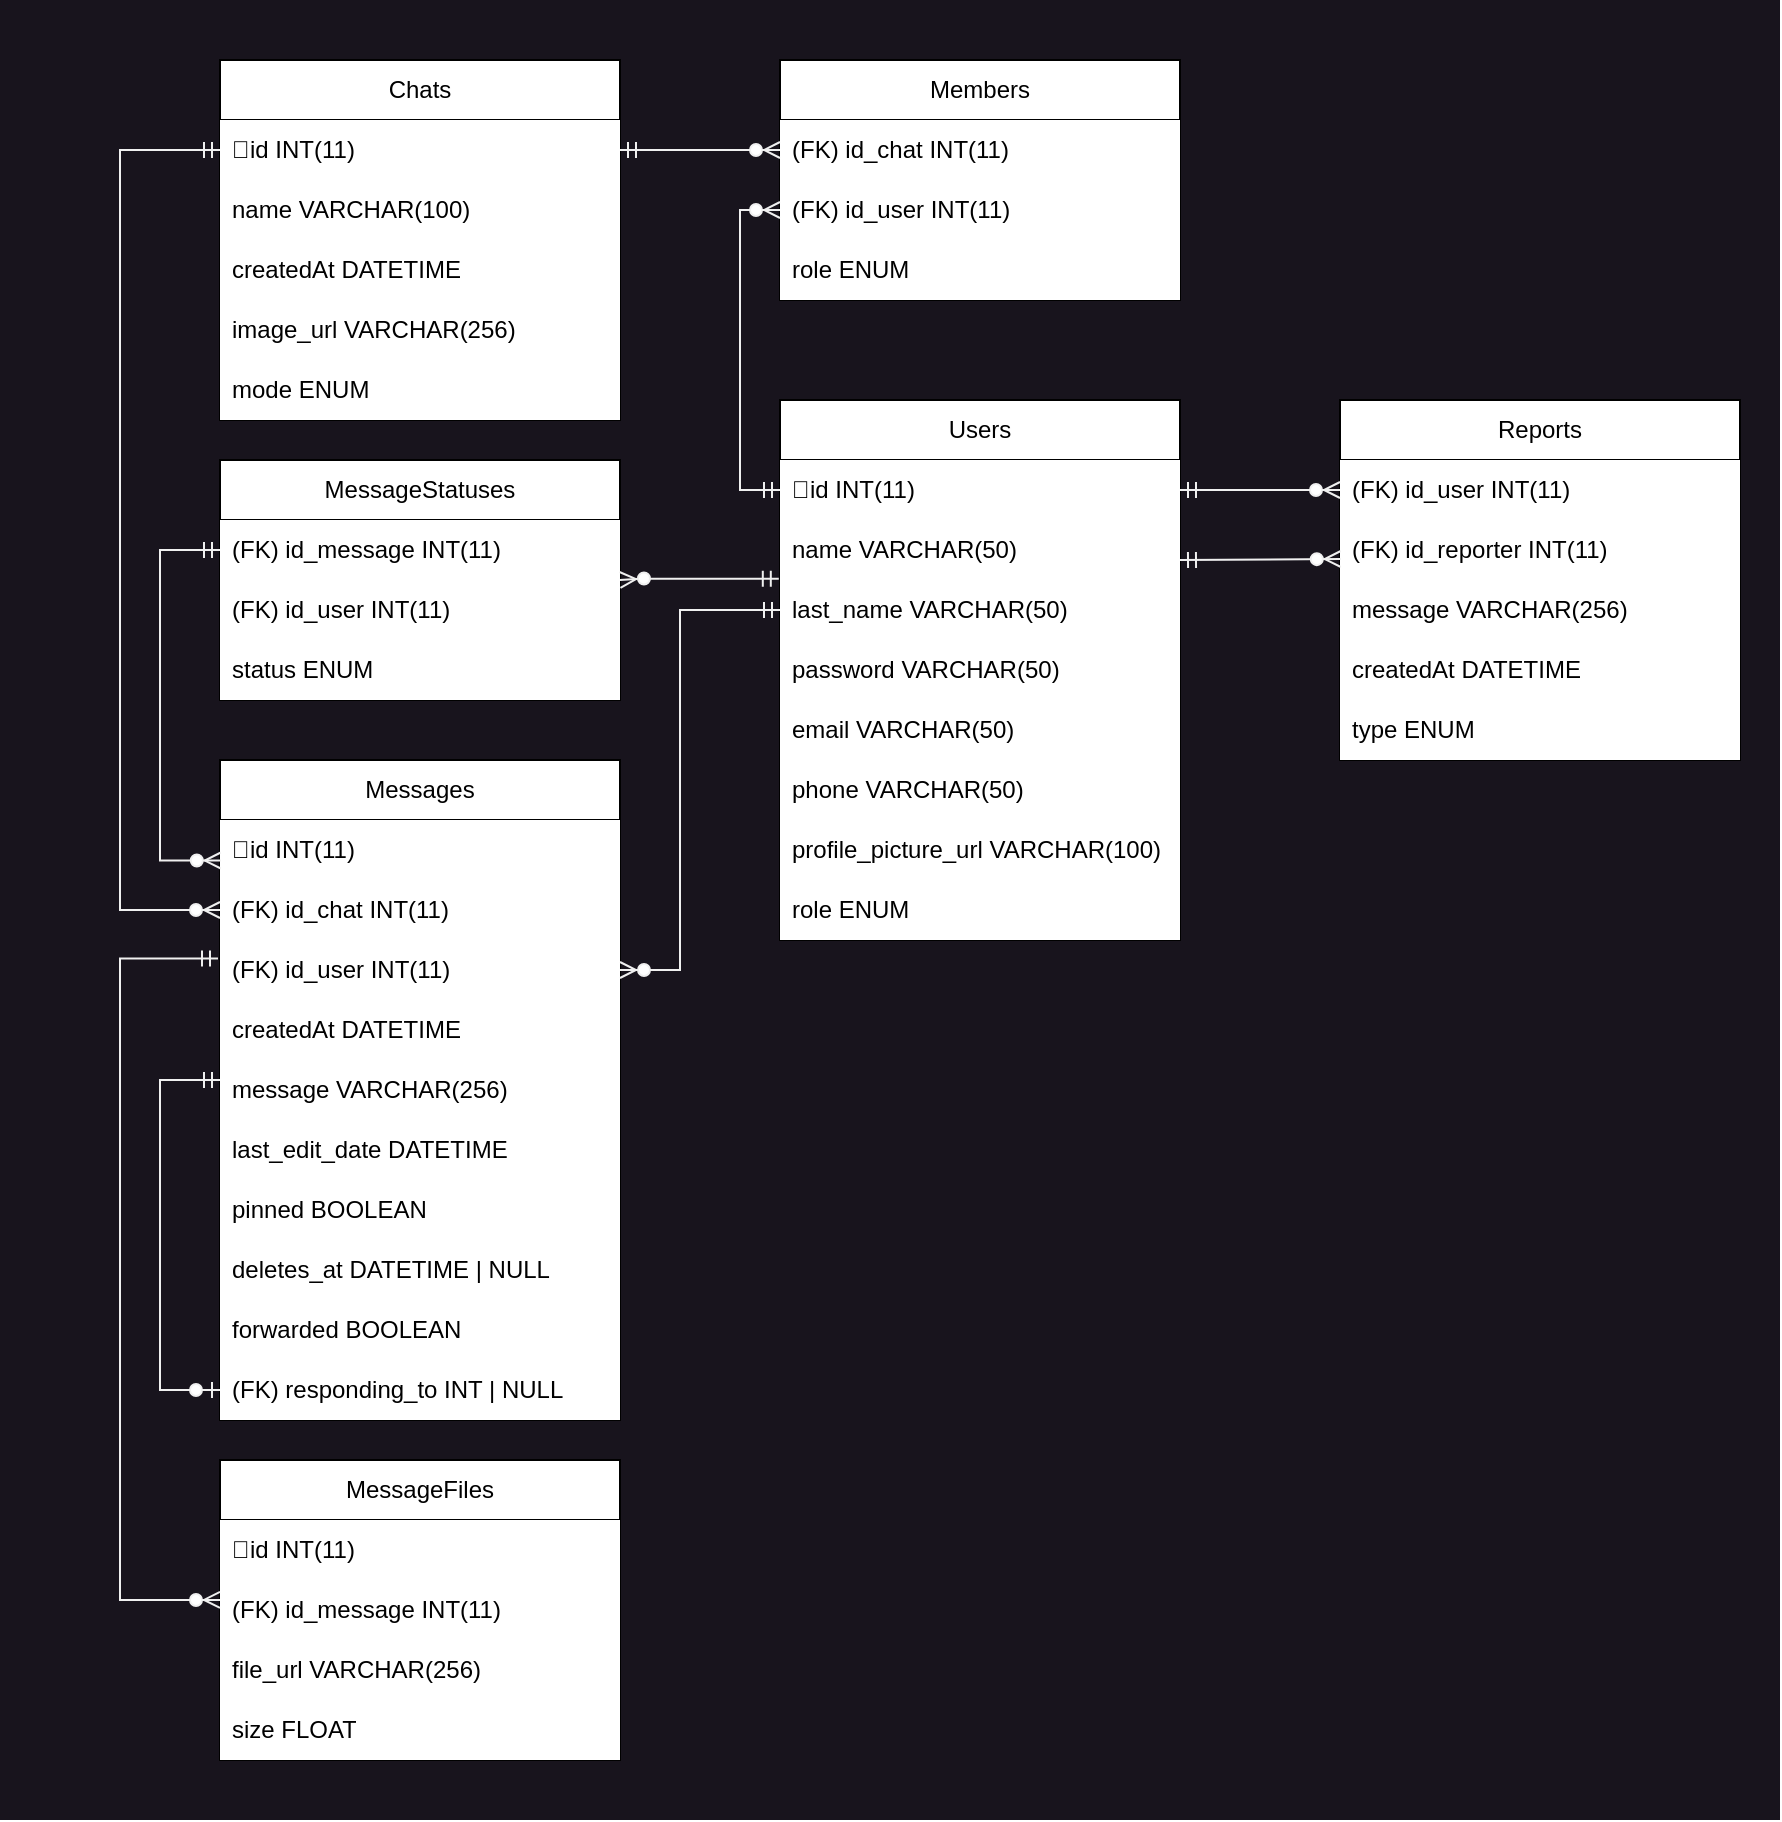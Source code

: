 <mxfile>
    <diagram id="C5RBs43oDa-KdzZeNtuy" name="Page-1">
        <mxGraphModel dx="953" dy="787" grid="1" gridSize="10" guides="1" tooltips="1" connect="1" arrows="1" fold="1" page="1" pageScale="1" pageWidth="1450" pageHeight="1300" math="0" shadow="0">
            <root>
                <mxCell id="WIyWlLk6GJQsqaUBKTNV-0"/>
                <mxCell id="WIyWlLk6GJQsqaUBKTNV-1" parent="WIyWlLk6GJQsqaUBKTNV-0"/>
                <mxCell id="222" value="" style="rounded=0;whiteSpace=wrap;html=1;fillColor=#18141D;strokeColor=none;" parent="WIyWlLk6GJQsqaUBKTNV-1" vertex="1">
                    <mxGeometry x="210" y="200" width="890" height="910" as="geometry"/>
                </mxCell>
                <mxCell id="yJvVuPWxm0KSfSXBdskT-2" value="Users" style="swimlane;fontStyle=0;childLayout=stackLayout;horizontal=1;startSize=30;horizontalStack=0;resizeParent=1;resizeParentMax=0;resizeLast=0;collapsible=1;marginBottom=0;whiteSpace=wrap;html=1;" parent="WIyWlLk6GJQsqaUBKTNV-1" vertex="1">
                    <mxGeometry x="600" y="400" width="200" height="270" as="geometry"/>
                </mxCell>
                <mxCell id="yJvVuPWxm0KSfSXBdskT-3" value="🔑id INT(11)" style="text;strokeColor=none;fillColor=default;align=left;verticalAlign=middle;spacingLeft=4;spacingRight=4;overflow=hidden;points=[[0,0.5],[1,0.5]];portConstraint=eastwest;rotatable=0;whiteSpace=wrap;html=1;" parent="yJvVuPWxm0KSfSXBdskT-2" vertex="1">
                    <mxGeometry y="30" width="200" height="30" as="geometry"/>
                </mxCell>
                <mxCell id="159" value="name VARCHAR(50)" style="text;strokeColor=none;fillColor=default;align=left;verticalAlign=middle;spacingLeft=4;spacingRight=4;overflow=hidden;points=[[0,0.5],[1,0.5]];portConstraint=eastwest;rotatable=0;whiteSpace=wrap;html=1;" parent="yJvVuPWxm0KSfSXBdskT-2" vertex="1">
                    <mxGeometry y="60" width="200" height="30" as="geometry"/>
                </mxCell>
                <mxCell id="yJvVuPWxm0KSfSXBdskT-6" value="last_name VARCHAR(50)" style="text;strokeColor=none;fillColor=default;align=left;verticalAlign=middle;spacingLeft=4;spacingRight=4;overflow=hidden;points=[[0,0.5],[1,0.5]];portConstraint=eastwest;rotatable=0;whiteSpace=wrap;html=1;" parent="yJvVuPWxm0KSfSXBdskT-2" vertex="1">
                    <mxGeometry y="90" width="200" height="30" as="geometry"/>
                </mxCell>
                <mxCell id="yJvVuPWxm0KSfSXBdskT-7" value="password VARCHAR(50)" style="text;strokeColor=none;fillColor=default;align=left;verticalAlign=middle;spacingLeft=4;spacingRight=4;overflow=hidden;points=[[0,0.5],[1,0.5]];portConstraint=eastwest;rotatable=0;whiteSpace=wrap;html=1;" parent="yJvVuPWxm0KSfSXBdskT-2" vertex="1">
                    <mxGeometry y="120" width="200" height="30" as="geometry"/>
                </mxCell>
                <mxCell id="yJvVuPWxm0KSfSXBdskT-5" value="email VARCHAR(50)" style="text;strokeColor=none;fillColor=default;align=left;verticalAlign=middle;spacingLeft=4;spacingRight=4;overflow=hidden;points=[[0,0.5],[1,0.5]];portConstraint=eastwest;rotatable=0;whiteSpace=wrap;html=1;" parent="yJvVuPWxm0KSfSXBdskT-2" vertex="1">
                    <mxGeometry y="150" width="200" height="30" as="geometry"/>
                </mxCell>
                <mxCell id="0" value="phone VARCHAR(50)" style="text;strokeColor=none;fillColor=default;align=left;verticalAlign=middle;spacingLeft=4;spacingRight=4;overflow=hidden;points=[[0,0.5],[1,0.5]];portConstraint=eastwest;rotatable=0;whiteSpace=wrap;html=1;" parent="yJvVuPWxm0KSfSXBdskT-2" vertex="1">
                    <mxGeometry y="180" width="200" height="30" as="geometry"/>
                </mxCell>
                <mxCell id="3" value="profile_picture_url VARCHAR(100)" style="text;strokeColor=none;fillColor=default;align=left;verticalAlign=middle;spacingLeft=4;spacingRight=4;overflow=hidden;points=[[0,0.5],[1,0.5]];portConstraint=eastwest;rotatable=0;whiteSpace=wrap;html=1;" parent="yJvVuPWxm0KSfSXBdskT-2" vertex="1">
                    <mxGeometry y="210" width="200" height="30" as="geometry"/>
                </mxCell>
                <mxCell id="216" value="role ENUM" style="text;strokeColor=none;fillColor=default;align=left;verticalAlign=middle;spacingLeft=4;spacingRight=4;overflow=hidden;points=[[0,0.5],[1,0.5]];portConstraint=eastwest;rotatable=0;whiteSpace=wrap;html=1;" parent="yJvVuPWxm0KSfSXBdskT-2" vertex="1">
                    <mxGeometry y="240" width="200" height="30" as="geometry"/>
                </mxCell>
                <mxCell id="yJvVuPWxm0KSfSXBdskT-35" value="Chats" style="swimlane;fontStyle=0;childLayout=stackLayout;horizontal=1;startSize=30;horizontalStack=0;resizeParent=1;resizeParentMax=0;resizeLast=0;collapsible=1;marginBottom=0;whiteSpace=wrap;html=1;" parent="WIyWlLk6GJQsqaUBKTNV-1" vertex="1">
                    <mxGeometry x="320" y="230" width="200" height="180" as="geometry"/>
                </mxCell>
                <mxCell id="yJvVuPWxm0KSfSXBdskT-36" value="🔑id INT(11)" style="text;align=left;verticalAlign=middle;spacingLeft=4;spacingRight=4;overflow=hidden;points=[[0,0.5],[1,0.5]];portConstraint=eastwest;rotatable=0;whiteSpace=wrap;html=1;fillColor=default;" parent="yJvVuPWxm0KSfSXBdskT-35" vertex="1">
                    <mxGeometry y="30" width="200" height="30" as="geometry"/>
                </mxCell>
                <mxCell id="yJvVuPWxm0KSfSXBdskT-37" value="name VARCHAR(100)" style="text;strokeColor=none;fillColor=default;align=left;verticalAlign=middle;spacingLeft=4;spacingRight=4;overflow=hidden;points=[[0,0.5],[1,0.5]];portConstraint=eastwest;rotatable=0;whiteSpace=wrap;html=1;" parent="yJvVuPWxm0KSfSXBdskT-35" vertex="1">
                    <mxGeometry y="60" width="200" height="30" as="geometry"/>
                </mxCell>
                <mxCell id="yJvVuPWxm0KSfSXBdskT-39" value="createdAt&amp;nbsp;DATETIME" style="text;strokeColor=none;fillColor=default;align=left;verticalAlign=middle;spacingLeft=4;spacingRight=4;overflow=hidden;points=[[0,0.5],[1,0.5]];portConstraint=eastwest;rotatable=0;whiteSpace=wrap;html=1;" parent="yJvVuPWxm0KSfSXBdskT-35" vertex="1">
                    <mxGeometry y="90" width="200" height="30" as="geometry"/>
                </mxCell>
                <mxCell id="yJvVuPWxm0KSfSXBdskT-41" value="image_url VARCHAR(256)" style="text;strokeColor=none;fillColor=default;align=left;verticalAlign=middle;spacingLeft=4;spacingRight=4;overflow=hidden;points=[[0,0.5],[1,0.5]];portConstraint=eastwest;rotatable=0;whiteSpace=wrap;html=1;" parent="yJvVuPWxm0KSfSXBdskT-35" vertex="1">
                    <mxGeometry y="120" width="200" height="30" as="geometry"/>
                </mxCell>
                <mxCell id="221" value="mode ENUM" style="text;strokeColor=none;fillColor=default;align=left;verticalAlign=middle;spacingLeft=4;spacingRight=4;overflow=hidden;points=[[0,0.5],[1,0.5]];portConstraint=eastwest;rotatable=0;whiteSpace=wrap;html=1;" parent="yJvVuPWxm0KSfSXBdskT-35" vertex="1">
                    <mxGeometry y="150" width="200" height="30" as="geometry"/>
                </mxCell>
                <mxCell id="5" value="Members" style="swimlane;fontStyle=0;childLayout=stackLayout;horizontal=1;startSize=30;horizontalStack=0;resizeParent=1;resizeParentMax=0;resizeLast=0;collapsible=1;marginBottom=0;whiteSpace=wrap;html=1;" parent="WIyWlLk6GJQsqaUBKTNV-1" vertex="1">
                    <mxGeometry x="600" y="230" width="200" height="120" as="geometry"/>
                </mxCell>
                <mxCell id="6" value="(FK)&amp;nbsp;id_chat INT(11)" style="text;strokeColor=none;fillColor=default;align=left;verticalAlign=middle;spacingLeft=4;spacingRight=4;overflow=hidden;points=[[0,0.5],[1,0.5]];portConstraint=eastwest;rotatable=0;whiteSpace=wrap;html=1;" parent="5" vertex="1">
                    <mxGeometry y="30" width="200" height="30" as="geometry"/>
                </mxCell>
                <mxCell id="7" value="(FK)&amp;nbsp;id_user INT(11)" style="text;strokeColor=none;fillColor=default;align=left;verticalAlign=middle;spacingLeft=4;spacingRight=4;overflow=hidden;points=[[0,0.5],[1,0.5]];portConstraint=eastwest;rotatable=0;whiteSpace=wrap;html=1;" parent="5" vertex="1">
                    <mxGeometry y="60" width="200" height="30" as="geometry"/>
                </mxCell>
                <mxCell id="8" value="role ENUM" style="text;strokeColor=none;fillColor=default;align=left;verticalAlign=middle;spacingLeft=4;spacingRight=4;overflow=hidden;points=[[0,0.5],[1,0.5]];portConstraint=eastwest;rotatable=0;whiteSpace=wrap;html=1;" parent="5" vertex="1">
                    <mxGeometry y="90" width="200" height="30" as="geometry"/>
                </mxCell>
                <mxCell id="79" value="Reports" style="swimlane;fontStyle=0;childLayout=stackLayout;horizontal=1;startSize=30;horizontalStack=0;resizeParent=1;resizeParentMax=0;resizeLast=0;collapsible=1;marginBottom=0;whiteSpace=wrap;html=1;" parent="WIyWlLk6GJQsqaUBKTNV-1" vertex="1">
                    <mxGeometry x="880" y="400" width="200" height="180" as="geometry"/>
                </mxCell>
                <mxCell id="80" value="(FK)&amp;nbsp;id_user INT(11)" style="text;strokeColor=none;fillColor=default;align=left;verticalAlign=middle;spacingLeft=4;spacingRight=4;overflow=hidden;points=[[0,0.5],[1,0.5]];portConstraint=eastwest;rotatable=0;whiteSpace=wrap;html=1;" parent="79" vertex="1">
                    <mxGeometry y="30" width="200" height="30" as="geometry"/>
                </mxCell>
                <mxCell id="81" value="(FK)&amp;nbsp;id_reporter INT(11)" style="text;strokeColor=none;fillColor=default;align=left;verticalAlign=middle;spacingLeft=4;spacingRight=4;overflow=hidden;points=[[0,0.5],[1,0.5]];portConstraint=eastwest;rotatable=0;whiteSpace=wrap;html=1;" parent="79" vertex="1">
                    <mxGeometry y="60" width="200" height="30" as="geometry"/>
                </mxCell>
                <mxCell id="82" value="message VARCHAR(256)" style="text;strokeColor=none;fillColor=default;align=left;verticalAlign=middle;spacingLeft=4;spacingRight=4;overflow=hidden;points=[[0,0.5],[1,0.5]];portConstraint=eastwest;rotatable=0;whiteSpace=wrap;html=1;" parent="79" vertex="1">
                    <mxGeometry y="90" width="200" height="30" as="geometry"/>
                </mxCell>
                <mxCell id="169" value="createdAt DATETIME" style="text;strokeColor=none;fillColor=default;align=left;verticalAlign=middle;spacingLeft=4;spacingRight=4;overflow=hidden;points=[[0,0.5],[1,0.5]];portConstraint=eastwest;rotatable=0;whiteSpace=wrap;html=1;" parent="79" vertex="1">
                    <mxGeometry y="120" width="200" height="30" as="geometry"/>
                </mxCell>
                <mxCell id="83" value="type ENUM" style="text;strokeColor=none;fillColor=default;align=left;verticalAlign=middle;spacingLeft=4;spacingRight=4;overflow=hidden;points=[[0,0.5],[1,0.5]];portConstraint=eastwest;rotatable=0;whiteSpace=wrap;html=1;" parent="79" vertex="1">
                    <mxGeometry y="150" width="200" height="30" as="geometry"/>
                </mxCell>
                <mxCell id="164" value="Messages" style="swimlane;fontStyle=0;childLayout=stackLayout;horizontal=1;startSize=30;horizontalStack=0;resizeParent=1;resizeParentMax=0;resizeLast=0;collapsible=1;marginBottom=0;whiteSpace=wrap;html=1;" parent="WIyWlLk6GJQsqaUBKTNV-1" vertex="1">
                    <mxGeometry x="320" y="580" width="200" height="330" as="geometry"/>
                </mxCell>
                <mxCell id="177" value="🔑id INT(11)" style="text;strokeColor=none;fillColor=default;align=left;verticalAlign=middle;spacingLeft=4;spacingRight=4;overflow=hidden;points=[[0,0.5],[1,0.5]];portConstraint=eastwest;rotatable=0;whiteSpace=wrap;html=1;" parent="164" vertex="1">
                    <mxGeometry y="30" width="200" height="30" as="geometry"/>
                </mxCell>
                <mxCell id="165" value="(FK) id_chat INT(11)" style="text;strokeColor=none;fillColor=default;align=left;verticalAlign=middle;spacingLeft=4;spacingRight=4;overflow=hidden;points=[[0,0.5],[1,0.5]];portConstraint=eastwest;rotatable=0;whiteSpace=wrap;html=1;" parent="164" vertex="1">
                    <mxGeometry y="60" width="200" height="30" as="geometry"/>
                </mxCell>
                <mxCell id="166" value="(FK) id_user INT(11)" style="text;strokeColor=none;fillColor=default;align=left;verticalAlign=middle;spacingLeft=4;spacingRight=4;overflow=hidden;points=[[0,0.5],[1,0.5]];portConstraint=eastwest;rotatable=0;whiteSpace=wrap;html=1;" parent="164" vertex="1">
                    <mxGeometry y="90" width="200" height="30" as="geometry"/>
                </mxCell>
                <mxCell id="167" value="createdAt&amp;nbsp;DATETIME" style="text;strokeColor=none;fillColor=default;align=left;verticalAlign=middle;spacingLeft=4;spacingRight=4;overflow=hidden;points=[[0,0.5],[1,0.5]];portConstraint=eastwest;rotatable=0;whiteSpace=wrap;html=1;" parent="164" vertex="1">
                    <mxGeometry y="120" width="200" height="30" as="geometry"/>
                </mxCell>
                <mxCell id="168" value="message VARCHAR(256)" style="text;strokeColor=none;fillColor=default;align=left;verticalAlign=middle;spacingLeft=4;spacingRight=4;overflow=hidden;points=[[0,0.5],[1,0.5]];portConstraint=eastwest;rotatable=0;whiteSpace=wrap;html=1;" parent="164" vertex="1">
                    <mxGeometry y="150" width="200" height="30" as="geometry"/>
                </mxCell>
                <mxCell id="170" value="last_edit_date DATETIME" style="text;strokeColor=none;fillColor=default;align=left;verticalAlign=middle;spacingLeft=4;spacingRight=4;overflow=hidden;points=[[0,0.5],[1,0.5]];portConstraint=eastwest;rotatable=0;whiteSpace=wrap;html=1;" parent="164" vertex="1">
                    <mxGeometry y="180" width="200" height="30" as="geometry"/>
                </mxCell>
                <mxCell id="217" value="pinned BOOLEAN" style="text;strokeColor=none;fillColor=default;align=left;verticalAlign=middle;spacingLeft=4;spacingRight=4;overflow=hidden;points=[[0,0.5],[1,0.5]];portConstraint=eastwest;rotatable=0;whiteSpace=wrap;html=1;" parent="164" vertex="1">
                    <mxGeometry y="210" width="200" height="30" as="geometry"/>
                </mxCell>
                <mxCell id="218" value="deletes_at DATETIME | NULL" style="text;strokeColor=none;fillColor=default;align=left;verticalAlign=middle;spacingLeft=4;spacingRight=4;overflow=hidden;points=[[0,0.5],[1,0.5]];portConstraint=eastwest;rotatable=0;whiteSpace=wrap;html=1;" parent="164" vertex="1">
                    <mxGeometry y="240" width="200" height="30" as="geometry"/>
                </mxCell>
                <mxCell id="219" value="forwarded BOOLEAN" style="text;strokeColor=none;fillColor=default;align=left;verticalAlign=middle;spacingLeft=4;spacingRight=4;overflow=hidden;points=[[0,0.5],[1,0.5]];portConstraint=eastwest;rotatable=0;whiteSpace=wrap;html=1;" parent="164" vertex="1">
                    <mxGeometry y="270" width="200" height="30" as="geometry"/>
                </mxCell>
                <mxCell id="196" value="(FK) responding_to INT | NULL" style="text;strokeColor=none;fillColor=default;align=left;verticalAlign=middle;spacingLeft=4;spacingRight=4;overflow=hidden;points=[[0,0.5],[1,0.5]];portConstraint=eastwest;rotatable=0;whiteSpace=wrap;html=1;" parent="164" vertex="1">
                    <mxGeometry y="300" width="200" height="30" as="geometry"/>
                </mxCell>
                <mxCell id="199" value="" style="edgeStyle=orthogonalEdgeStyle;fontSize=12;html=1;endArrow=ERzeroToOne;startArrow=ERmandOne;entryX=0;entryY=0.5;entryDx=0;entryDy=0;rounded=0;strokeColor=#F0F0F0;" parent="164" target="196" edge="1">
                    <mxGeometry width="100" height="100" relative="1" as="geometry">
                        <mxPoint y="160" as="sourcePoint"/>
                        <mxPoint x="-50" y="250" as="targetPoint"/>
                        <Array as="points">
                            <mxPoint x="-30" y="160"/>
                            <mxPoint x="-30" y="315"/>
                        </Array>
                    </mxGeometry>
                </mxCell>
                <mxCell id="171" value="MessageStatuses" style="swimlane;fontStyle=0;childLayout=stackLayout;horizontal=1;startSize=30;horizontalStack=0;resizeParent=1;resizeParentMax=0;resizeLast=0;collapsible=1;marginBottom=0;whiteSpace=wrap;html=1;" parent="WIyWlLk6GJQsqaUBKTNV-1" vertex="1">
                    <mxGeometry x="320" y="430" width="200" height="120" as="geometry"/>
                </mxCell>
                <mxCell id="172" value="(FK) id_message INT(11)" style="text;strokeColor=none;fillColor=default;align=left;verticalAlign=middle;spacingLeft=4;spacingRight=4;overflow=hidden;points=[[0,0.5],[1,0.5]];portConstraint=eastwest;rotatable=0;whiteSpace=wrap;html=1;" parent="171" vertex="1">
                    <mxGeometry y="30" width="200" height="30" as="geometry"/>
                </mxCell>
                <mxCell id="173" value="(FK) id_user INT(11)" style="text;strokeColor=none;fillColor=default;align=left;verticalAlign=middle;spacingLeft=4;spacingRight=4;overflow=hidden;points=[[0,0.5],[1,0.5]];portConstraint=eastwest;rotatable=0;whiteSpace=wrap;html=1;" parent="171" vertex="1">
                    <mxGeometry y="60" width="200" height="30" as="geometry"/>
                </mxCell>
                <mxCell id="174" value="status ENUM" style="text;strokeColor=none;fillColor=default;align=left;verticalAlign=middle;spacingLeft=4;spacingRight=4;overflow=hidden;points=[[0,0.5],[1,0.5]];portConstraint=eastwest;rotatable=0;whiteSpace=wrap;html=1;" parent="171" vertex="1">
                    <mxGeometry y="90" width="200" height="30" as="geometry"/>
                </mxCell>
                <mxCell id="178" value="" style="fontSize=12;html=1;endArrow=ERzeroToMany;startArrow=ERmandOne;rounded=0;strokeColor=#F0F0F0;edgeStyle=orthogonalEdgeStyle;elbow=vertical;entryX=0;entryY=0.5;entryDx=0;entryDy=0;exitX=0;exitY=0.5;exitDx=0;exitDy=0;" parent="WIyWlLk6GJQsqaUBKTNV-1" source="yJvVuPWxm0KSfSXBdskT-3" target="7" edge="1">
                    <mxGeometry width="100" height="100" relative="1" as="geometry">
                        <mxPoint x="590" y="450" as="sourcePoint"/>
                        <mxPoint x="920" y="110" as="targetPoint"/>
                        <Array as="points">
                            <mxPoint x="580" y="445"/>
                            <mxPoint x="580" y="305"/>
                        </Array>
                    </mxGeometry>
                </mxCell>
                <mxCell id="179" value="" style="fontSize=12;html=1;endArrow=ERzeroToMany;startArrow=ERmandOne;rounded=0;strokeColor=#F0F0F0;edgeStyle=orthogonalEdgeStyle;elbow=vertical;entryX=0;entryY=0.5;entryDx=0;entryDy=0;exitX=1;exitY=0.5;exitDx=0;exitDy=0;" parent="WIyWlLk6GJQsqaUBKTNV-1" source="yJvVuPWxm0KSfSXBdskT-36" target="6" edge="1">
                    <mxGeometry width="100" height="100" relative="1" as="geometry">
                        <mxPoint x="550" y="280" as="sourcePoint"/>
                        <mxPoint x="570" y="260" as="targetPoint"/>
                        <Array as="points"/>
                    </mxGeometry>
                </mxCell>
                <mxCell id="183" value="" style="fontSize=12;html=1;endArrow=ERzeroToMany;startArrow=ERmandOne;rounded=0;strokeColor=#F0F0F0;edgeStyle=orthogonalEdgeStyle;elbow=vertical;entryX=1;entryY=0.5;entryDx=0;entryDy=0;exitX=0;exitY=0.5;exitDx=0;exitDy=0;" parent="WIyWlLk6GJQsqaUBKTNV-1" source="yJvVuPWxm0KSfSXBdskT-6" target="166" edge="1">
                    <mxGeometry width="100" height="100" relative="1" as="geometry">
                        <mxPoint x="590" y="505" as="sourcePoint"/>
                        <mxPoint x="520" y="650" as="targetPoint"/>
                        <Array as="points">
                            <mxPoint x="550" y="505"/>
                            <mxPoint x="550" y="685"/>
                        </Array>
                    </mxGeometry>
                </mxCell>
                <mxCell id="184" value="" style="fontSize=12;html=1;endArrow=ERzeroToMany;startArrow=ERmandOne;rounded=0;strokeColor=#F0F0F0;edgeStyle=orthogonalEdgeStyle;elbow=vertical;exitX=0;exitY=0.5;exitDx=0;exitDy=0;entryX=0.002;entryY=0.675;entryDx=0;entryDy=0;entryPerimeter=0;" parent="WIyWlLk6GJQsqaUBKTNV-1" source="172" target="177" edge="1">
                    <mxGeometry width="100" height="100" relative="1" as="geometry">
                        <mxPoint x="610" y="515" as="sourcePoint"/>
                        <mxPoint x="310" y="650" as="targetPoint"/>
                        <Array as="points">
                            <mxPoint x="290" y="475"/>
                            <mxPoint x="290" y="630"/>
                        </Array>
                    </mxGeometry>
                </mxCell>
                <mxCell id="185" value="" style="fontSize=12;html=1;endArrow=ERzeroToMany;startArrow=ERmandOne;rounded=0;strokeColor=#F0F0F0;edgeStyle=orthogonalEdgeStyle;elbow=vertical;exitX=0;exitY=0.5;exitDx=0;exitDy=0;entryX=0;entryY=0.5;entryDx=0;entryDy=0;" parent="WIyWlLk6GJQsqaUBKTNV-1" source="yJvVuPWxm0KSfSXBdskT-36" target="165" edge="1">
                    <mxGeometry width="100" height="100" relative="1" as="geometry">
                        <mxPoint x="320" y="475" as="sourcePoint"/>
                        <mxPoint x="300" y="675" as="targetPoint"/>
                        <Array as="points">
                            <mxPoint x="270" y="275"/>
                            <mxPoint x="270" y="655"/>
                        </Array>
                    </mxGeometry>
                </mxCell>
                <mxCell id="186" value="" style="fontSize=12;html=1;endArrow=ERzeroToMany;startArrow=ERmandOne;rounded=0;strokeColor=#F0F0F0;edgeStyle=orthogonalEdgeStyle;elbow=vertical;entryX=1;entryY=0;entryDx=0;entryDy=0;entryPerimeter=0;exitX=-0.003;exitY=-0.02;exitDx=0;exitDy=0;exitPerimeter=0;" parent="WIyWlLk6GJQsqaUBKTNV-1" source="yJvVuPWxm0KSfSXBdskT-6" target="173" edge="1">
                    <mxGeometry width="100" height="100" relative="1" as="geometry">
                        <mxPoint x="590" y="490" as="sourcePoint"/>
                        <mxPoint x="600" y="765" as="targetPoint"/>
                        <Array as="points">
                            <mxPoint x="530" y="489"/>
                        </Array>
                    </mxGeometry>
                </mxCell>
                <mxCell id="187" value="" style="fontSize=12;html=1;endArrow=ERzeroToMany;startArrow=ERmandOne;rounded=0;strokeColor=#F0F0F0;edgeStyle=orthogonalEdgeStyle;elbow=vertical;entryX=0;entryY=0.5;entryDx=0;entryDy=0;exitX=1;exitY=0.5;exitDx=0;exitDy=0;" parent="WIyWlLk6GJQsqaUBKTNV-1" source="yJvVuPWxm0KSfSXBdskT-3" target="80" edge="1">
                    <mxGeometry width="100" height="100" relative="1" as="geometry">
                        <mxPoint x="820" y="445" as="sourcePoint"/>
                        <mxPoint x="890" y="400" as="targetPoint"/>
                        <Array as="points"/>
                    </mxGeometry>
                </mxCell>
                <mxCell id="188" value="" style="fontSize=12;html=1;endArrow=ERzeroToMany;startArrow=ERmandOne;rounded=0;strokeColor=#F0F0F0;edgeStyle=orthogonalEdgeStyle;elbow=vertical;entryX=0.002;entryY=0.649;entryDx=0;entryDy=0;exitX=1;exitY=0.667;exitDx=0;exitDy=0;exitPerimeter=0;entryPerimeter=0;" parent="WIyWlLk6GJQsqaUBKTNV-1" source="159" target="81" edge="1">
                    <mxGeometry width="100" height="100" relative="1" as="geometry">
                        <mxPoint x="799.8" y="519.01" as="sourcePoint"/>
                        <mxPoint x="800" y="520" as="targetPoint"/>
                        <Array as="points">
                            <mxPoint x="880" y="480"/>
                        </Array>
                    </mxGeometry>
                </mxCell>
                <mxCell id="201" value="MessageFiles" style="swimlane;fontStyle=0;childLayout=stackLayout;horizontal=1;startSize=30;horizontalStack=0;resizeParent=1;resizeParentMax=0;resizeLast=0;collapsible=1;marginBottom=0;whiteSpace=wrap;html=1;" parent="WIyWlLk6GJQsqaUBKTNV-1" vertex="1">
                    <mxGeometry x="320" y="930" width="200" height="150" as="geometry"/>
                </mxCell>
                <mxCell id="202" value="🔑id INT(11)" style="text;strokeColor=none;fillColor=default;align=left;verticalAlign=middle;spacingLeft=4;spacingRight=4;overflow=hidden;points=[[0,0.5],[1,0.5]];portConstraint=eastwest;rotatable=0;whiteSpace=wrap;html=1;" parent="201" vertex="1">
                    <mxGeometry y="30" width="200" height="30" as="geometry"/>
                </mxCell>
                <mxCell id="213" value="(FK) id_message INT(11)" style="text;strokeColor=none;fillColor=default;align=left;verticalAlign=middle;spacingLeft=4;spacingRight=4;overflow=hidden;points=[[0,0.5],[1,0.5]];portConstraint=eastwest;rotatable=0;whiteSpace=wrap;html=1;" parent="201" vertex="1">
                    <mxGeometry y="60" width="200" height="30" as="geometry"/>
                </mxCell>
                <mxCell id="205" value="file_url VARCHAR(256)" style="text;strokeColor=none;fillColor=default;align=left;verticalAlign=middle;spacingLeft=4;spacingRight=4;overflow=hidden;points=[[0,0.5],[1,0.5]];portConstraint=eastwest;rotatable=0;whiteSpace=wrap;html=1;" parent="201" vertex="1">
                    <mxGeometry y="90" width="200" height="30" as="geometry"/>
                </mxCell>
                <mxCell id="215" value="size FLOAT" style="text;strokeColor=none;fillColor=default;align=left;verticalAlign=middle;spacingLeft=4;spacingRight=4;overflow=hidden;points=[[0,0.5],[1,0.5]];portConstraint=eastwest;rotatable=0;whiteSpace=wrap;html=1;" parent="201" vertex="1">
                    <mxGeometry y="120" width="200" height="30" as="geometry"/>
                </mxCell>
                <mxCell id="212" value="" style="fontSize=12;html=1;endArrow=ERzeroToMany;startArrow=ERmandOne;rounded=0;strokeColor=#F0F0F0;edgeStyle=orthogonalEdgeStyle;elbow=vertical;exitX=-0.005;exitY=0.31;exitDx=0;exitDy=0;exitPerimeter=0;entryX=0;entryY=0.333;entryDx=0;entryDy=0;entryPerimeter=0;" parent="WIyWlLk6GJQsqaUBKTNV-1" source="166" target="213" edge="1">
                    <mxGeometry width="100" height="100" relative="1" as="geometry">
                        <mxPoint x="310" y="700" as="sourcePoint"/>
                        <mxPoint x="300" y="930" as="targetPoint"/>
                        <Array as="points">
                            <mxPoint x="270" y="679"/>
                            <mxPoint x="270" y="1000"/>
                        </Array>
                    </mxGeometry>
                </mxCell>
            </root>
        </mxGraphModel>
    </diagram>
</mxfile>